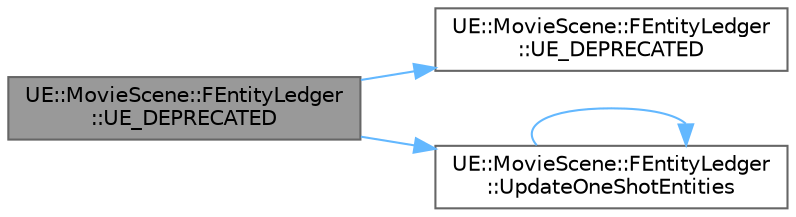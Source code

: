 digraph "UE::MovieScene::FEntityLedger::UE_DEPRECATED"
{
 // INTERACTIVE_SVG=YES
 // LATEX_PDF_SIZE
  bgcolor="transparent";
  edge [fontname=Helvetica,fontsize=10,labelfontname=Helvetica,labelfontsize=10];
  node [fontname=Helvetica,fontsize=10,shape=box,height=0.2,width=0.4];
  rankdir="LR";
  Node1 [id="Node000001",label="UE::MovieScene::FEntityLedger\l::UE_DEPRECATED",height=0.2,width=0.4,color="gray40", fillcolor="grey60", style="filled", fontcolor="black",tooltip=" "];
  Node1 -> Node2 [id="edge1_Node000001_Node000002",color="steelblue1",style="solid",tooltip=" "];
  Node2 [id="Node000002",label="UE::MovieScene::FEntityLedger\l::UE_DEPRECATED",height=0.2,width=0.4,color="grey40", fillcolor="white", style="filled",URL="$d4/dd3/structUE_1_1MovieScene_1_1FEntityLedger.html#a64e66e125d08dddfb3797bd673cfde42",tooltip=" "];
  Node1 -> Node3 [id="edge2_Node000001_Node000003",color="steelblue1",style="solid",tooltip=" "];
  Node3 [id="Node000003",label="UE::MovieScene::FEntityLedger\l::UpdateOneShotEntities",height=0.2,width=0.4,color="grey40", fillcolor="white", style="filled",URL="$d4/dd3/structUE_1_1MovieScene_1_1FEntityLedger.html#a4313fa7b56788a874ba7c0a8e544ba19",tooltip="Update any one-shot entities for the current frame."];
  Node3 -> Node3 [id="edge3_Node000003_Node000003",color="steelblue1",style="solid",tooltip=" "];
}
